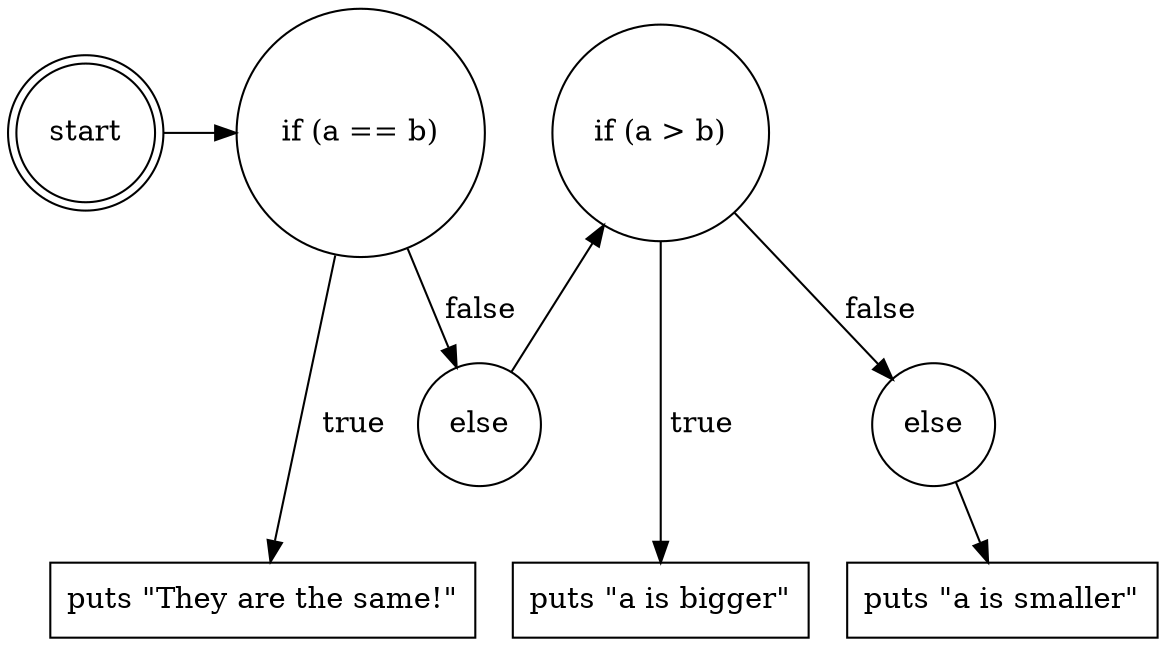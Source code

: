 digraph ifelse {
// Created by Levi Schuck
	node [shape=circle];
	subgraph {
		rank=same;
		start [shape=doublecircle];
		if [label="if (a == b)"];
		if2 [label="if (a > b)"];
		
	}
	
	subgraph {
		rank=same;
		else [label="else"];
		else2 [label="else"];
	}
	subgraph {
		rank=same;
		node [shape=box];
		code [label="puts \"They are the same!\""];
		code2 [label="puts \"a is bigger\""];
		code3 [label="puts \"a is smaller\""];
	}
	

	start -> if;
	if -> code [label=" true"];
	if -> else [label=" false"];
	else -> if2;
	if2 -> code2 [label=" true"];
	if2 -> else2 [label=" false"];
	else2 -> code3;
}